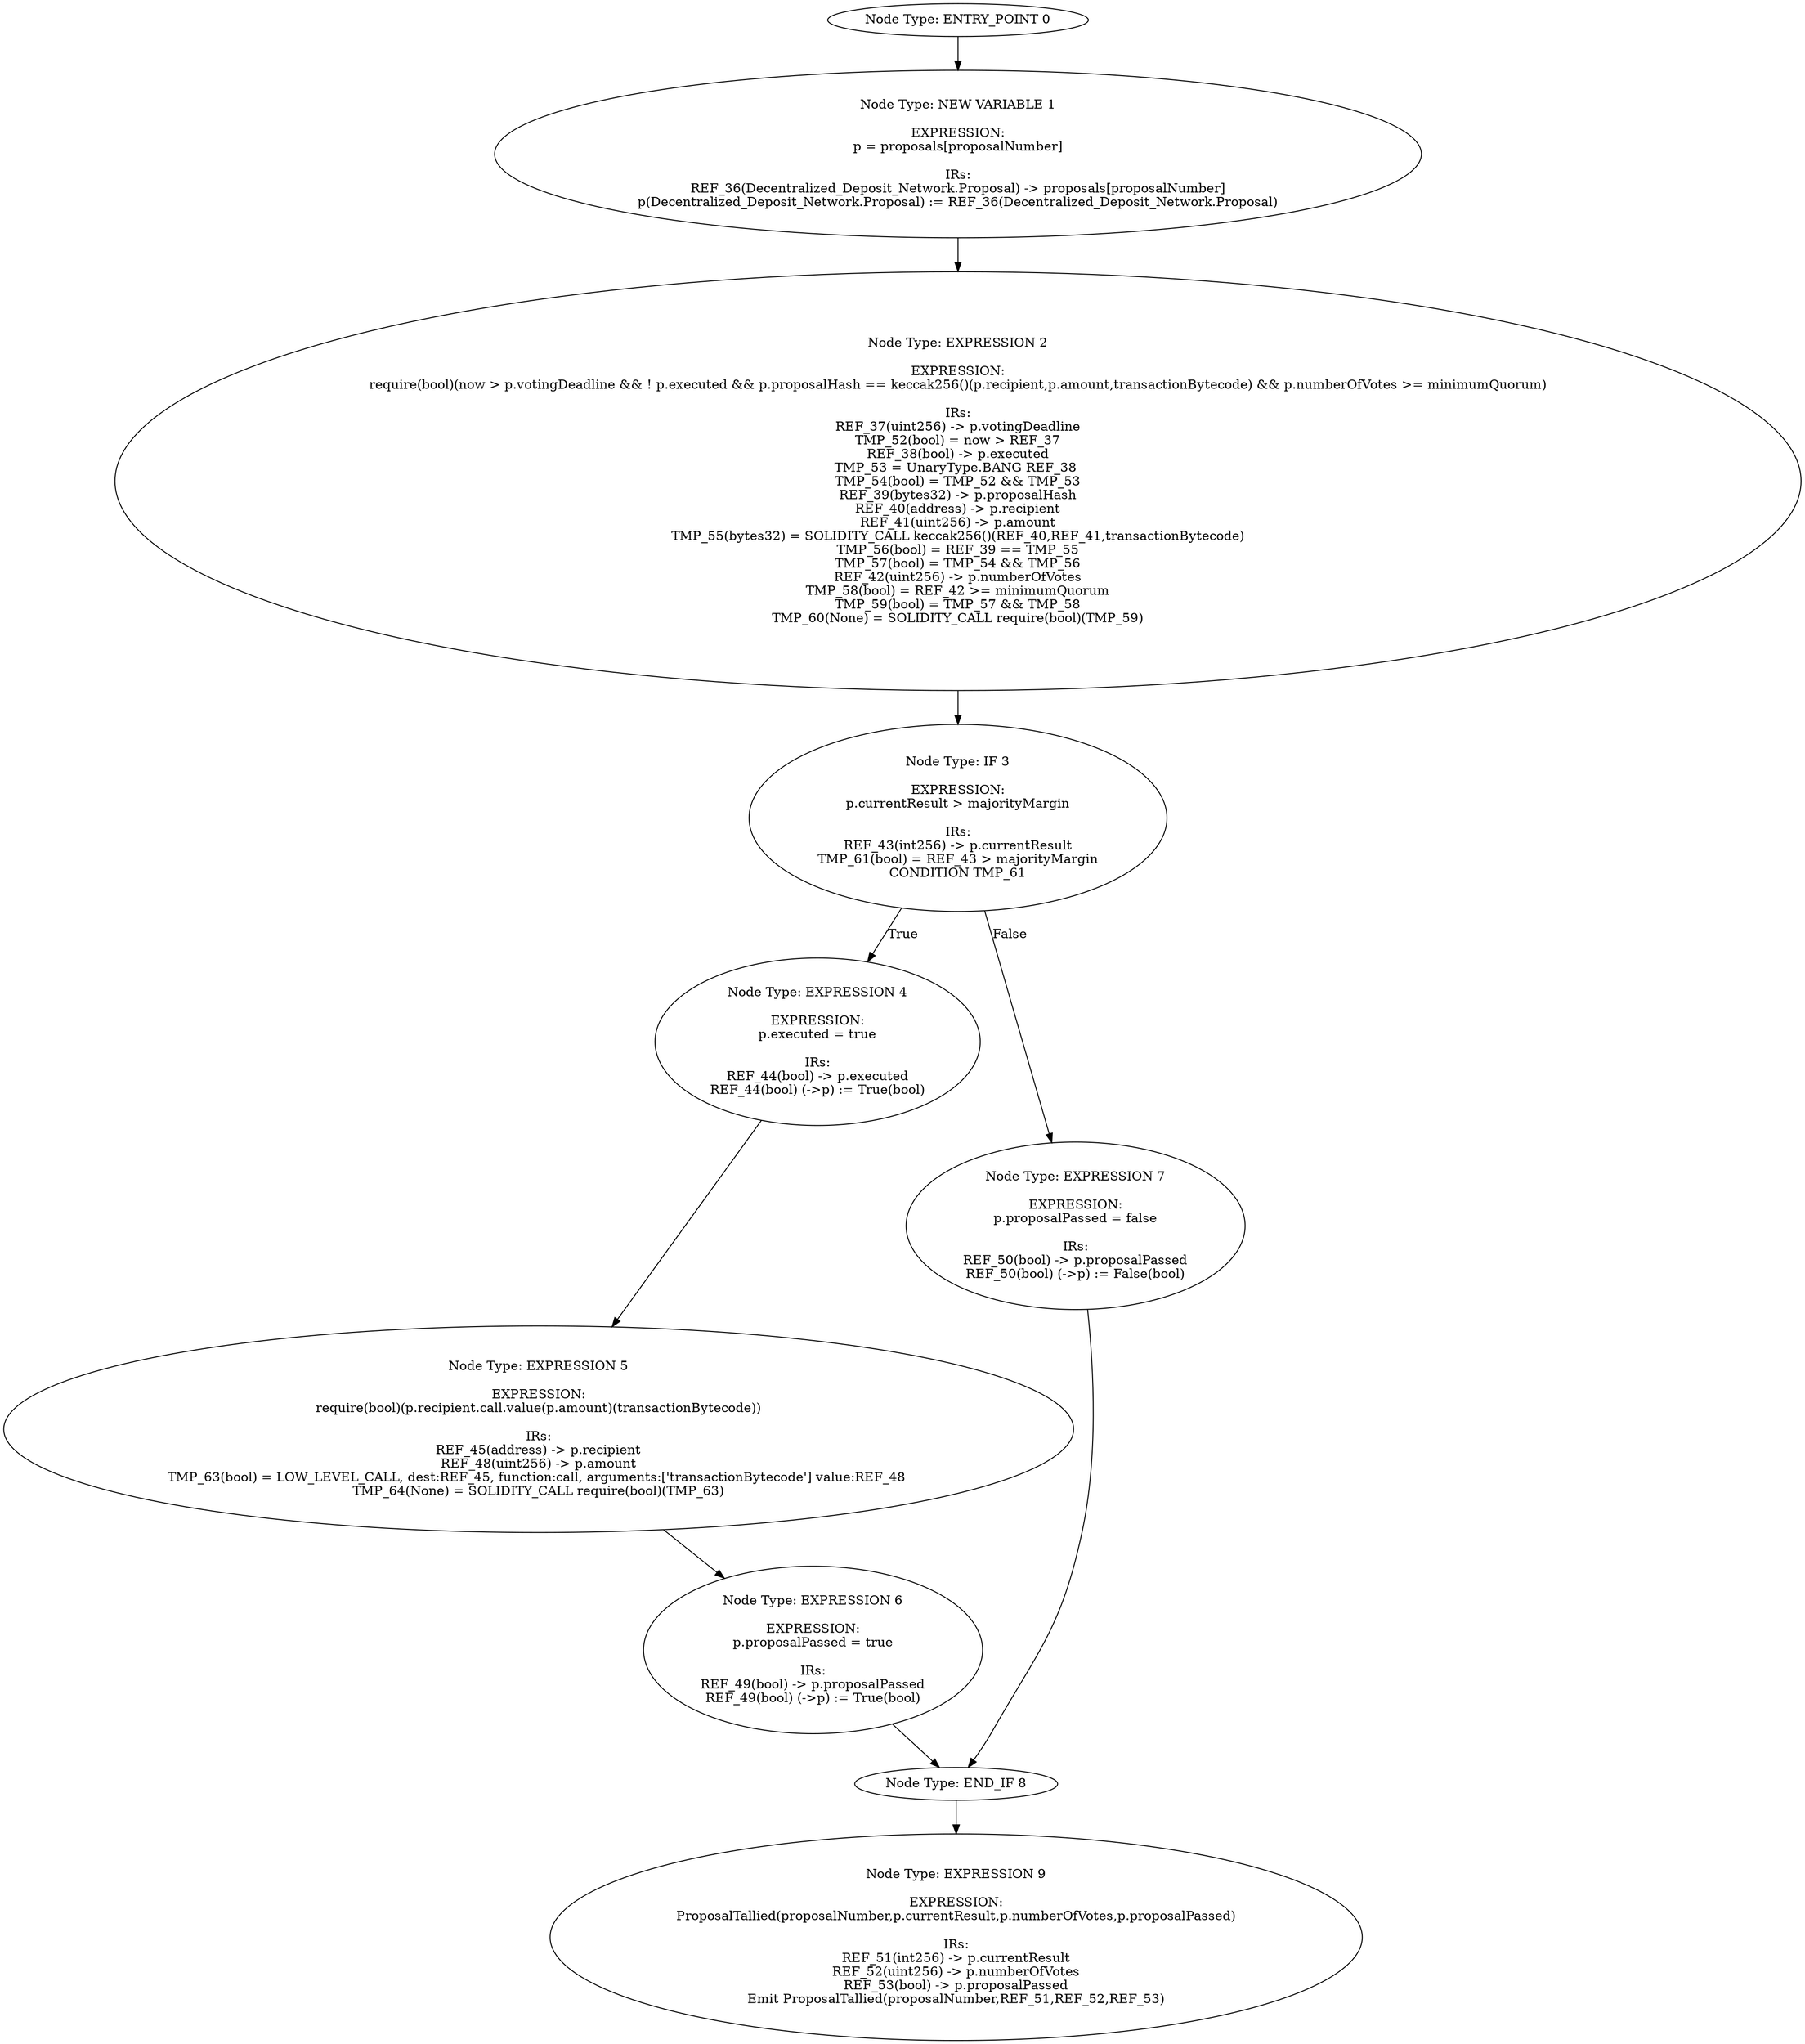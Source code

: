 digraph{
0[label="Node Type: ENTRY_POINT 0
"];
0->1;
1[label="Node Type: NEW VARIABLE 1

EXPRESSION:
p = proposals[proposalNumber]

IRs:
REF_36(Decentralized_Deposit_Network.Proposal) -> proposals[proposalNumber]
p(Decentralized_Deposit_Network.Proposal) := REF_36(Decentralized_Deposit_Network.Proposal)"];
1->2;
2[label="Node Type: EXPRESSION 2

EXPRESSION:
require(bool)(now > p.votingDeadline && ! p.executed && p.proposalHash == keccak256()(p.recipient,p.amount,transactionBytecode) && p.numberOfVotes >= minimumQuorum)

IRs:
REF_37(uint256) -> p.votingDeadline
TMP_52(bool) = now > REF_37
REF_38(bool) -> p.executed
TMP_53 = UnaryType.BANG REF_38 
TMP_54(bool) = TMP_52 && TMP_53
REF_39(bytes32) -> p.proposalHash
REF_40(address) -> p.recipient
REF_41(uint256) -> p.amount
TMP_55(bytes32) = SOLIDITY_CALL keccak256()(REF_40,REF_41,transactionBytecode)
TMP_56(bool) = REF_39 == TMP_55
TMP_57(bool) = TMP_54 && TMP_56
REF_42(uint256) -> p.numberOfVotes
TMP_58(bool) = REF_42 >= minimumQuorum
TMP_59(bool) = TMP_57 && TMP_58
TMP_60(None) = SOLIDITY_CALL require(bool)(TMP_59)"];
2->3;
3[label="Node Type: IF 3

EXPRESSION:
p.currentResult > majorityMargin

IRs:
REF_43(int256) -> p.currentResult
TMP_61(bool) = REF_43 > majorityMargin
CONDITION TMP_61"];
3->4[label="True"];
3->7[label="False"];
4[label="Node Type: EXPRESSION 4

EXPRESSION:
p.executed = true

IRs:
REF_44(bool) -> p.executed
REF_44(bool) (->p) := True(bool)"];
4->5;
5[label="Node Type: EXPRESSION 5

EXPRESSION:
require(bool)(p.recipient.call.value(p.amount)(transactionBytecode))

IRs:
REF_45(address) -> p.recipient
REF_48(uint256) -> p.amount
TMP_63(bool) = LOW_LEVEL_CALL, dest:REF_45, function:call, arguments:['transactionBytecode'] value:REF_48 
TMP_64(None) = SOLIDITY_CALL require(bool)(TMP_63)"];
5->6;
6[label="Node Type: EXPRESSION 6

EXPRESSION:
p.proposalPassed = true

IRs:
REF_49(bool) -> p.proposalPassed
REF_49(bool) (->p) := True(bool)"];
6->8;
7[label="Node Type: EXPRESSION 7

EXPRESSION:
p.proposalPassed = false

IRs:
REF_50(bool) -> p.proposalPassed
REF_50(bool) (->p) := False(bool)"];
7->8;
8[label="Node Type: END_IF 8
"];
8->9;
9[label="Node Type: EXPRESSION 9

EXPRESSION:
ProposalTallied(proposalNumber,p.currentResult,p.numberOfVotes,p.proposalPassed)

IRs:
REF_51(int256) -> p.currentResult
REF_52(uint256) -> p.numberOfVotes
REF_53(bool) -> p.proposalPassed
Emit ProposalTallied(proposalNumber,REF_51,REF_52,REF_53)"];
}
